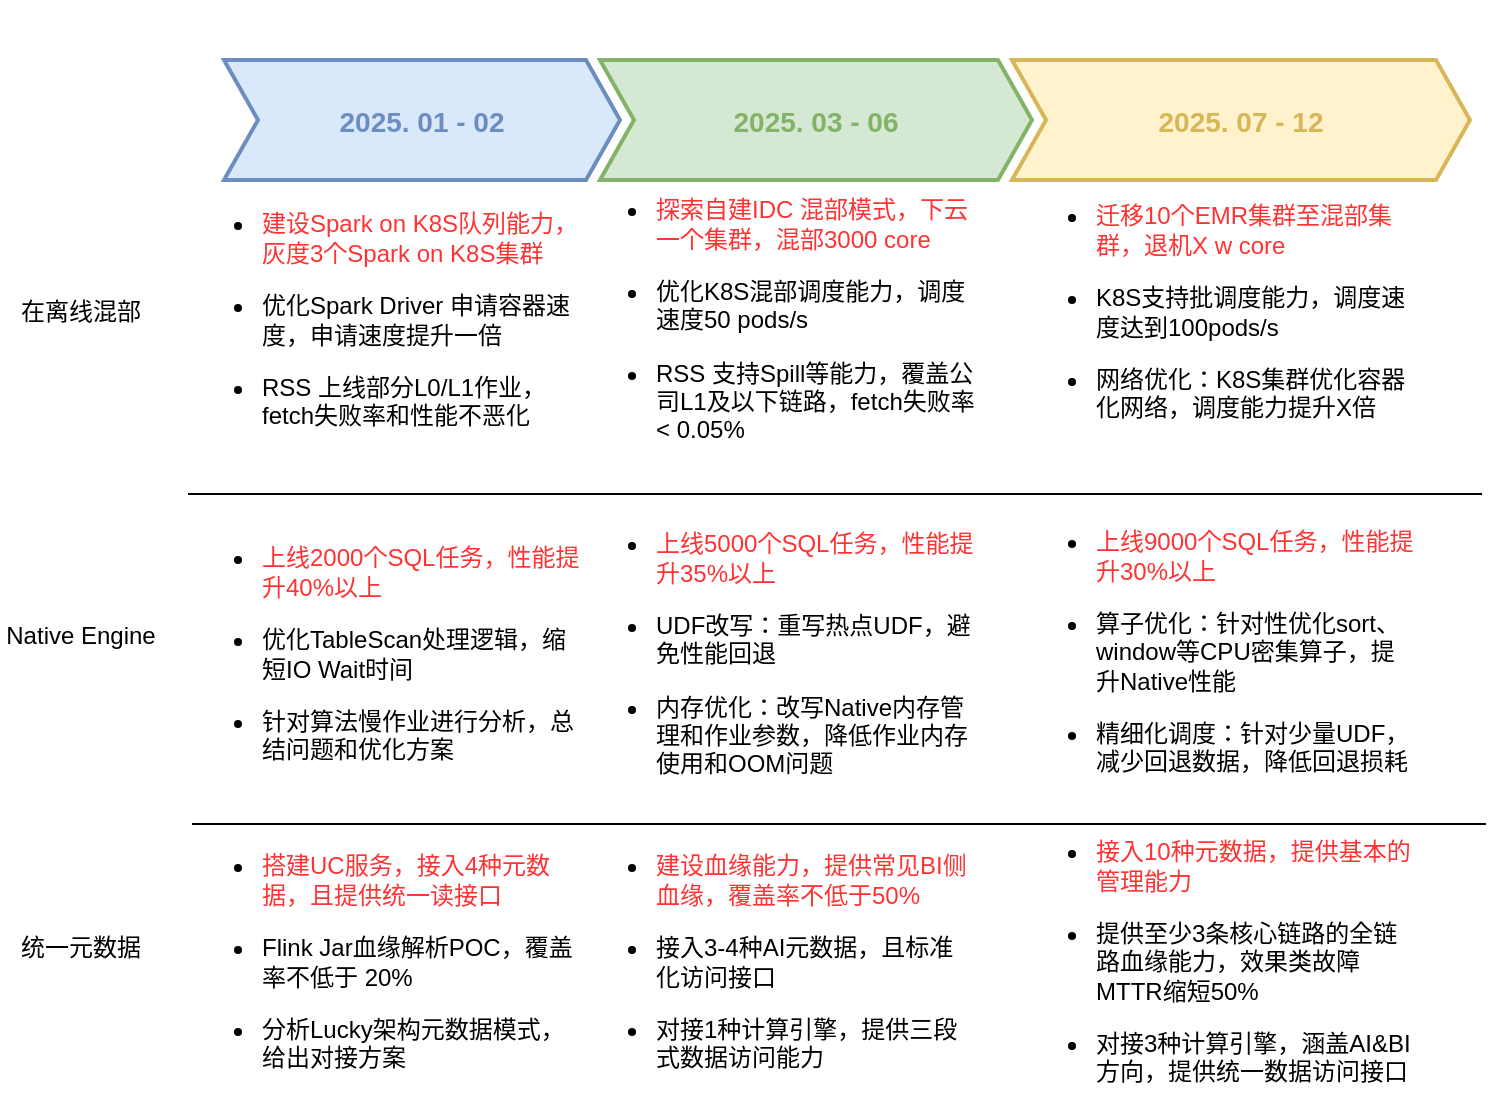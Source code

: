 <mxfile border="50" scale="3" compressed="false" locked="false" version="25.0.3">
  <diagram name="Blank" id="YmL12bMKpDGza6XwsDPr">
    <mxGraphModel dx="1026" dy="650" grid="0" gridSize="10" guides="1" tooltips="1" connect="1" arrows="1" fold="1" page="1" pageScale="1" pageWidth="827" pageHeight="1169" background="none" math="1" shadow="0">
      <root>
        <mxCell id="X5NqExCQtvZxIxQ7pmgY-0" />
        <mxCell id="1" parent="X5NqExCQtvZxIxQ7pmgY-0" />
        <mxCell id="NjAqU9Y5rHBkyYTPuW-a-1" value="" style="swimlane;fontStyle=2;childLayout=stackLayout;horizontal=1;startSize=20;fillColor=none;horizontalStack=1;resizeParent=1;resizeParentMax=0;resizeLast=0;collapsible=0;marginBottom=0;swimlaneFillColor=none;strokeColor=none;fontFamily=Helvetica;fontSize=14;fontColor=#BABABA;points=[];verticalAlign=middle;stackBorder=10;stackSpacing=-10;resizable=1;" parent="1" vertex="1">
          <mxGeometry x="129" y="87" width="643" height="100" as="geometry" />
        </mxCell>
        <mxCell id="NjAqU9Y5rHBkyYTPuW-a-2" value="2025. 01 - 02" style="shape=step;perimeter=stepPerimeter;strokeColor=#6C8EBF;fontFamily=Helvetica;fontSize=14;fontColor=#6C8EBF;fillColor=#dae8fc;fixedSize=1;size=17;fontStyle=1;strokeWidth=2;spacingTop=0;points=[];" parent="NjAqU9Y5rHBkyYTPuW-a-1" vertex="1">
          <mxGeometry x="10" y="30" width="198" height="60" as="geometry" />
        </mxCell>
        <mxCell id="NjAqU9Y5rHBkyYTPuW-a-3" value="2025. 03 - 06" style="shape=step;perimeter=stepPerimeter;strokeColor=#82B366;fontFamily=Helvetica;fontSize=14;fontColor=#82B366;fillColor=#d5e8d4;fixedSize=1;size=17;fontStyle=1;strokeWidth=2;spacingTop=0;points=[];" parent="NjAqU9Y5rHBkyYTPuW-a-1" vertex="1">
          <mxGeometry x="198" y="30" width="216" height="60" as="geometry" />
        </mxCell>
        <mxCell id="NjAqU9Y5rHBkyYTPuW-a-4" value="2025. 07 - 12" style="shape=step;perimeter=stepPerimeter;strokeColor=#D6B656;fontFamily=Helvetica;fontSize=14;fontColor=#D6B656;fillColor=#fff2cc;fixedSize=1;size=17;fontStyle=1;strokeWidth=2;spacingTop=0;points=[];" parent="NjAqU9Y5rHBkyYTPuW-a-1" vertex="1">
          <mxGeometry x="404" y="30" width="229" height="60" as="geometry" />
        </mxCell>
        <mxCell id="9dyHUlaL81vcFkH40l6c-1" value="在离线混部" style="text;html=1;align=center;verticalAlign=middle;whiteSpace=wrap;rounded=0;" vertex="1" parent="1">
          <mxGeometry x="27" y="228" width="81" height="30" as="geometry" />
        </mxCell>
        <mxCell id="9dyHUlaL81vcFkH40l6c-2" value="Native Engine" style="text;html=1;align=center;verticalAlign=middle;whiteSpace=wrap;rounded=0;" vertex="1" parent="1">
          <mxGeometry x="27" y="390" width="81" height="30" as="geometry" />
        </mxCell>
        <mxCell id="9dyHUlaL81vcFkH40l6c-3" value="统一元数据" style="text;html=1;align=center;verticalAlign=middle;whiteSpace=wrap;rounded=0;" vertex="1" parent="1">
          <mxGeometry x="27" y="546" width="81" height="30" as="geometry" />
        </mxCell>
        <mxCell id="9dyHUlaL81vcFkH40l6c-4" value="" style="endArrow=none;html=1;rounded=0;" edge="1" parent="1">
          <mxGeometry width="50" height="50" relative="1" as="geometry">
            <mxPoint x="121" y="334" as="sourcePoint" />
            <mxPoint x="768" y="334" as="targetPoint" />
          </mxGeometry>
        </mxCell>
        <mxCell id="9dyHUlaL81vcFkH40l6c-6" value="" style="endArrow=none;html=1;rounded=0;" edge="1" parent="1">
          <mxGeometry width="50" height="50" relative="1" as="geometry">
            <mxPoint x="123" y="499" as="sourcePoint" />
            <mxPoint x="770" y="499" as="targetPoint" />
          </mxGeometry>
        </mxCell>
        <mxCell id="9dyHUlaL81vcFkH40l6c-8" value="&lt;ul&gt;&lt;li&gt;&lt;font color=&quot;#ff3333&quot;&gt;建设Spark on K8S队列能力，灰度3个Spark on K8S集群&lt;/font&gt;&lt;/li&gt;&lt;/ul&gt;&lt;ul&gt;&lt;li&gt;优化Spark Driver 申请容器速度，申请速度提升一倍&lt;/li&gt;&lt;/ul&gt;&lt;ul&gt;&lt;li&gt;RSS 上线部分L0/L1作业，fetch失败率和性能不恶化&lt;/li&gt;&lt;/ul&gt;" style="text;html=1;align=left;verticalAlign=middle;whiteSpace=wrap;rounded=0;" vertex="1" parent="1">
          <mxGeometry x="116" y="193" width="202" height="108" as="geometry" />
        </mxCell>
        <mxCell id="9dyHUlaL81vcFkH40l6c-10" value="&lt;ul&gt;&lt;li&gt;&lt;font color=&quot;#ff3333&quot;&gt;上线2000个SQL任务，性能提升40%以上&lt;/font&gt;&lt;/li&gt;&lt;/ul&gt;&lt;ul&gt;&lt;li&gt;优化TableScan处理逻辑，缩短IO Wait时间&lt;/li&gt;&lt;/ul&gt;&lt;ul&gt;&lt;li&gt;&lt;span style=&quot;background-color: initial;&quot;&gt;针对算法慢作业进行分析，总结问题和优化方案&lt;/span&gt;&lt;/li&gt;&lt;/ul&gt;" style="text;html=1;align=left;verticalAlign=middle;whiteSpace=wrap;rounded=0;horizontal=1;spacing=2;" vertex="1" parent="1">
          <mxGeometry x="116" y="366" width="202" height="95" as="geometry" />
        </mxCell>
        <mxCell id="9dyHUlaL81vcFkH40l6c-12" value="&lt;ul&gt;&lt;li&gt;&lt;font color=&quot;#ff3333&quot;&gt;搭建UC服务，接入4种元数据，且提供统一读接口&lt;/font&gt;&lt;/li&gt;&lt;/ul&gt;&lt;ul&gt;&lt;li&gt;Flink Jar血缘解析POC，覆盖率不低于 20%&lt;/li&gt;&lt;/ul&gt;&lt;ul&gt;&lt;li&gt;分析Lucky架构元数据模式，给出对接方案&lt;/li&gt;&lt;/ul&gt;" style="text;html=1;align=left;verticalAlign=middle;whiteSpace=wrap;rounded=0;horizontal=1;spacing=2;" vertex="1" parent="1">
          <mxGeometry x="116" y="520" width="202" height="95" as="geometry" />
        </mxCell>
        <mxCell id="9dyHUlaL81vcFkH40l6c-14" value="&lt;ul&gt;&lt;li&gt;&lt;span style=&quot;background-color: initial;&quot;&gt;&lt;font color=&quot;#ff3333&quot;&gt;探索自建IDC 混部模式，下云一个集群，混部3000 core&lt;/font&gt;&lt;/span&gt;&lt;/li&gt;&lt;/ul&gt;&lt;ul&gt;&lt;li&gt;优化K8S混部调度能力，调度速度50 pods/s&lt;/li&gt;&lt;ul&gt;&lt;/ul&gt;&lt;/ul&gt;&lt;ul&gt;&lt;li&gt;RSS 支持Spill等能力，覆盖公司L1及以下链路，fetch失败率 &amp;lt; 0.05%&lt;/li&gt;&lt;/ul&gt;" style="text;html=1;align=left;verticalAlign=middle;whiteSpace=wrap;rounded=0;" vertex="1" parent="1">
          <mxGeometry x="313" y="193" width="202" height="108" as="geometry" />
        </mxCell>
        <mxCell id="9dyHUlaL81vcFkH40l6c-15" value="&lt;ul&gt;&lt;li&gt;&lt;font color=&quot;#ff3333&quot;&gt;迁移10个EMR集群至混部集群，退机X w core&lt;/font&gt;&lt;/li&gt;&lt;/ul&gt;&lt;ul&gt;&lt;li&gt;K8S支持批调度能力，调度速度达到100pods/s&lt;/li&gt;&lt;ul&gt;&lt;/ul&gt;&lt;/ul&gt;&lt;ul&gt;&lt;li&gt;网络优化：K8S集群优化容器化网络，调度能力提升X倍&lt;/li&gt;&lt;/ul&gt;" style="text;html=1;align=left;verticalAlign=middle;whiteSpace=wrap;rounded=0;" vertex="1" parent="1">
          <mxGeometry x="533" y="189" width="202" height="108" as="geometry" />
        </mxCell>
        <mxCell id="9dyHUlaL81vcFkH40l6c-17" value="&lt;ul&gt;&lt;li&gt;&lt;font color=&quot;#ff3333&quot;&gt;上线5000个SQL任务，性能提升35%以上&lt;/font&gt;&lt;/li&gt;&lt;/ul&gt;&lt;ul&gt;&lt;li&gt;UDF改写：重写热点UDF，避免性能回退&lt;/li&gt;&lt;/ul&gt;&lt;ul&gt;&lt;li&gt;&lt;span style=&quot;background-color: initial;&quot;&gt;内存优化：改写Native内存管理和作业参数，降低作业内存使用和OOM问题&lt;/span&gt;&lt;/li&gt;&lt;/ul&gt;" style="text;html=1;align=left;verticalAlign=middle;whiteSpace=wrap;rounded=0;horizontal=1;spacing=2;" vertex="1" parent="1">
          <mxGeometry x="313" y="366" width="202" height="95" as="geometry" />
        </mxCell>
        <mxCell id="9dyHUlaL81vcFkH40l6c-18" value="&lt;ul&gt;&lt;li&gt;&lt;font color=&quot;#ff3333&quot;&gt;上线9000个SQL任务，性能提升30%以上&lt;/font&gt;&lt;/li&gt;&lt;/ul&gt;&lt;ul&gt;&lt;li&gt;算子优化：针对性优化sort、window等CPU密集算子，提升Native性能&lt;/li&gt;&lt;/ul&gt;&lt;ul&gt;&lt;li&gt;&lt;span style=&quot;background-color: initial;&quot;&gt;精细化调度：针对少量UDF，减少回退数据，降低回退损耗&lt;/span&gt;&lt;/li&gt;&lt;/ul&gt;" style="text;html=1;align=left;verticalAlign=middle;whiteSpace=wrap;rounded=0;horizontal=1;spacing=2;" vertex="1" parent="1">
          <mxGeometry x="533" y="365.5" width="202" height="95.5" as="geometry" />
        </mxCell>
        <mxCell id="9dyHUlaL81vcFkH40l6c-19" value="&lt;ul&gt;&lt;li&gt;&lt;font color=&quot;#ff3333&quot;&gt;建设血缘能力，提供常见BI侧血缘，覆盖率不低于50%&lt;/font&gt;&lt;/li&gt;&lt;/ul&gt;&lt;ul&gt;&lt;li&gt;接入3-4种AI元数据，且标准化访问接口&lt;/li&gt;&lt;/ul&gt;&lt;ul&gt;&lt;li&gt;对接1种计算引擎，提供三段式数据访问能力&lt;/li&gt;&lt;/ul&gt;" style="text;html=1;align=left;verticalAlign=middle;whiteSpace=wrap;rounded=0;horizontal=1;spacing=2;" vertex="1" parent="1">
          <mxGeometry x="313" y="520" width="202" height="95" as="geometry" />
        </mxCell>
        <mxCell id="9dyHUlaL81vcFkH40l6c-20" value="&lt;ul&gt;&lt;li&gt;&lt;font color=&quot;#ff3333&quot;&gt;接入10种元数据，提供基本的管理能力&lt;/font&gt;&lt;/li&gt;&lt;/ul&gt;&lt;ul&gt;&lt;li&gt;提供至少3条核心链路的全链路血缘能力，效果类故障MTTR缩短50%&lt;/li&gt;&lt;/ul&gt;&lt;ul&gt;&lt;li&gt;对接3种计算引擎，涵盖AI&amp;amp;BI方向，提供统一数据访问接口&lt;/li&gt;&lt;/ul&gt;" style="text;html=1;align=left;verticalAlign=middle;whiteSpace=wrap;rounded=0;horizontal=1;spacing=2;" vertex="1" parent="1">
          <mxGeometry x="533" y="520" width="202" height="95" as="geometry" />
        </mxCell>
      </root>
    </mxGraphModel>
  </diagram>
</mxfile>
